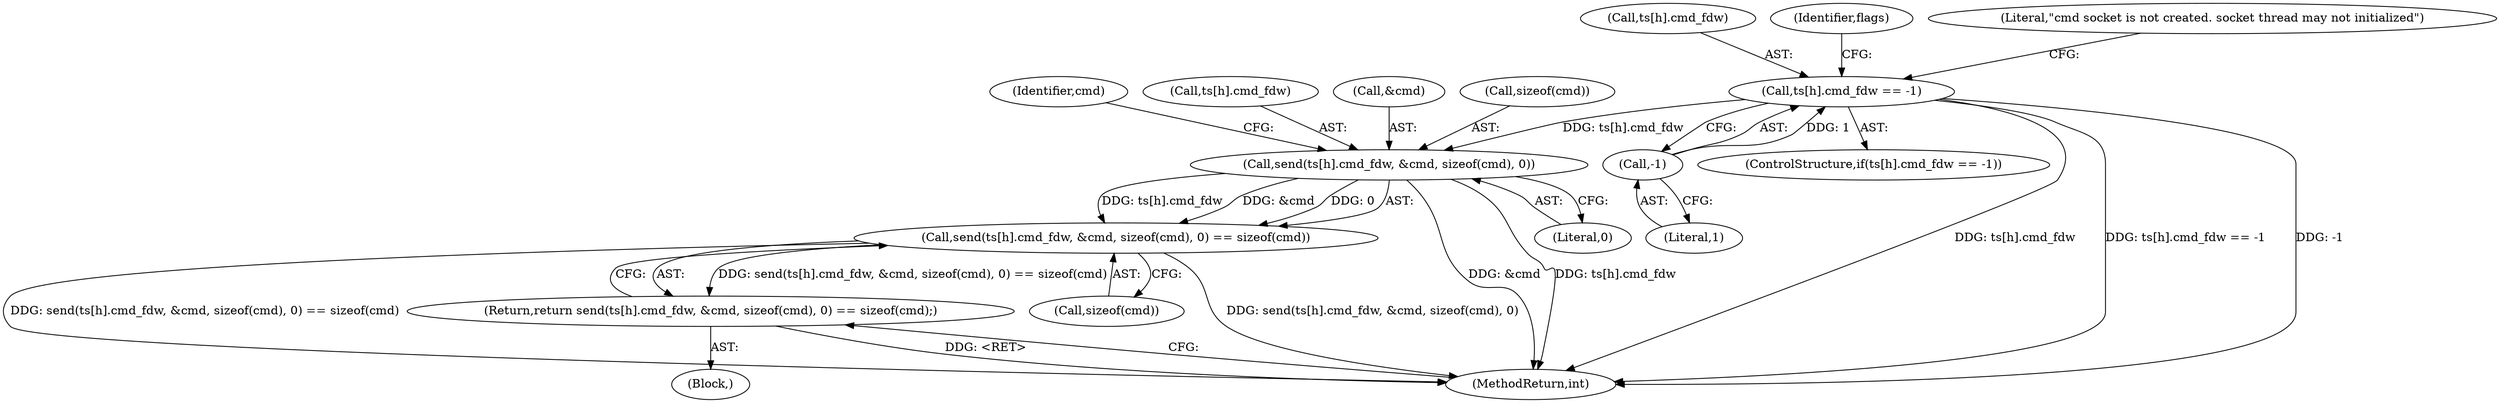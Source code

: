 digraph "1_Android_472271b153c5dc53c28beac55480a8d8434b2d5c_37@API" {
"1000171" [label="(Call,send(ts[h].cmd_fdw, &cmd, sizeof(cmd), 0))"];
"1000122" [label="(Call,ts[h].cmd_fdw == -1)"];
"1000128" [label="(Call,-1)"];
"1000170" [label="(Call,send(ts[h].cmd_fdw, &cmd, sizeof(cmd), 0) == sizeof(cmd))"];
"1000169" [label="(Return,return send(ts[h].cmd_fdw, &cmd, sizeof(cmd), 0) == sizeof(cmd);)"];
"1000122" [label="(Call,ts[h].cmd_fdw == -1)"];
"1000177" [label="(Call,&cmd)"];
"1000169" [label="(Return,return send(ts[h].cmd_fdw, &cmd, sizeof(cmd), 0) == sizeof(cmd);)"];
"1000179" [label="(Call,sizeof(cmd))"];
"1000183" [label="(Identifier,cmd)"];
"1000123" [label="(Call,ts[h].cmd_fdw)"];
"1000121" [label="(ControlStructure,if(ts[h].cmd_fdw == -1))"];
"1000129" [label="(Literal,1)"];
"1000128" [label="(Call,-1)"];
"1000170" [label="(Call,send(ts[h].cmd_fdw, &cmd, sizeof(cmd), 0) == sizeof(cmd))"];
"1000184" [label="(MethodReturn,int)"];
"1000106" [label="(Block,)"];
"1000172" [label="(Call,ts[h].cmd_fdw)"];
"1000137" [label="(Identifier,flags)"];
"1000171" [label="(Call,send(ts[h].cmd_fdw, &cmd, sizeof(cmd), 0))"];
"1000182" [label="(Call,sizeof(cmd))"];
"1000181" [label="(Literal,0)"];
"1000132" [label="(Literal,\"cmd socket is not created. socket thread may not initialized\")"];
"1000171" -> "1000170"  [label="AST: "];
"1000171" -> "1000181"  [label="CFG: "];
"1000172" -> "1000171"  [label="AST: "];
"1000177" -> "1000171"  [label="AST: "];
"1000179" -> "1000171"  [label="AST: "];
"1000181" -> "1000171"  [label="AST: "];
"1000183" -> "1000171"  [label="CFG: "];
"1000171" -> "1000184"  [label="DDG: ts[h].cmd_fdw"];
"1000171" -> "1000184"  [label="DDG: &cmd"];
"1000171" -> "1000170"  [label="DDG: ts[h].cmd_fdw"];
"1000171" -> "1000170"  [label="DDG: &cmd"];
"1000171" -> "1000170"  [label="DDG: 0"];
"1000122" -> "1000171"  [label="DDG: ts[h].cmd_fdw"];
"1000122" -> "1000121"  [label="AST: "];
"1000122" -> "1000128"  [label="CFG: "];
"1000123" -> "1000122"  [label="AST: "];
"1000128" -> "1000122"  [label="AST: "];
"1000132" -> "1000122"  [label="CFG: "];
"1000137" -> "1000122"  [label="CFG: "];
"1000122" -> "1000184"  [label="DDG: ts[h].cmd_fdw"];
"1000122" -> "1000184"  [label="DDG: ts[h].cmd_fdw == -1"];
"1000122" -> "1000184"  [label="DDG: -1"];
"1000128" -> "1000122"  [label="DDG: 1"];
"1000128" -> "1000129"  [label="CFG: "];
"1000129" -> "1000128"  [label="AST: "];
"1000170" -> "1000169"  [label="AST: "];
"1000170" -> "1000182"  [label="CFG: "];
"1000182" -> "1000170"  [label="AST: "];
"1000169" -> "1000170"  [label="CFG: "];
"1000170" -> "1000184"  [label="DDG: send(ts[h].cmd_fdw, &cmd, sizeof(cmd), 0)"];
"1000170" -> "1000184"  [label="DDG: send(ts[h].cmd_fdw, &cmd, sizeof(cmd), 0) == sizeof(cmd)"];
"1000170" -> "1000169"  [label="DDG: send(ts[h].cmd_fdw, &cmd, sizeof(cmd), 0) == sizeof(cmd)"];
"1000169" -> "1000106"  [label="AST: "];
"1000184" -> "1000169"  [label="CFG: "];
"1000169" -> "1000184"  [label="DDG: <RET>"];
}
